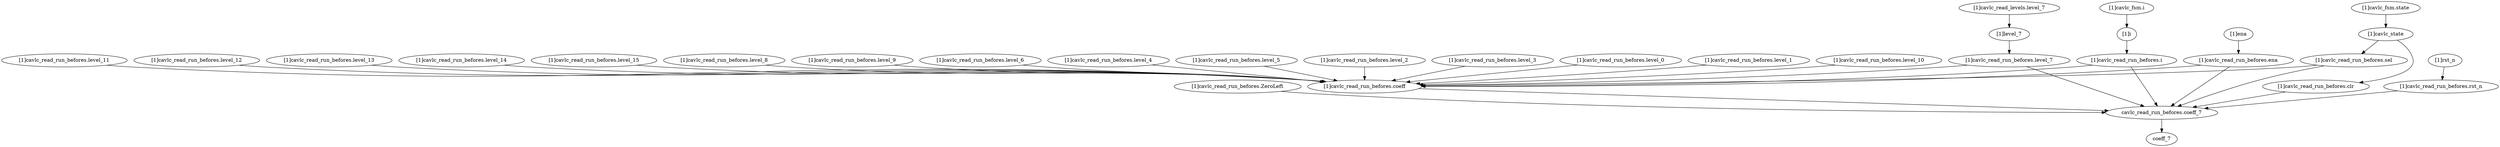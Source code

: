 strict digraph "" {
	"[1]cavlc_read_run_befores.ZeroLeft"	 [complexity=5,
		importance=0.0421054202053,
		rank=0.00842108404106];
	"cavlc_read_run_befores.coeff_7"	 [complexity=0,
		importance=0.0105070684764,
		rank=0.0];
	"[1]cavlc_read_run_befores.ZeroLeft" -> "cavlc_read_run_befores.coeff_7";
	coeff_7	 [complexity=0,
		importance=0.00530597397517,
		rank=0.0];
	"cavlc_read_run_befores.coeff_7" -> coeff_7;
	"[1]cavlc_read_run_befores.level_9"	 [complexity=4,
		importance=0.0387928761548,
		rank=0.00969821903871];
	"[1]cavlc_read_run_befores.coeff"	 [complexity=2,
		importance=0.0338502649942,
		rank=0.0169251324971];
	"[1]cavlc_read_run_befores.level_9" -> "[1]cavlc_read_run_befores.coeff";
	"[1]cavlc_read_run_befores.level_6"	 [complexity=4,
		importance=0.0387928761548,
		rank=0.00969821903871];
	"[1]cavlc_read_run_befores.level_6" -> "[1]cavlc_read_run_befores.coeff";
	"[1]cavlc_read_run_befores.level_7"	 [complexity=4,
		importance=0.0387900214867,
		rank=0.00969750537166];
	"[1]cavlc_read_run_befores.level_7" -> "cavlc_read_run_befores.coeff_7";
	"[1]cavlc_read_run_befores.level_7" -> "[1]cavlc_read_run_befores.coeff";
	"[1]cavlc_read_run_befores.level_4"	 [complexity=4,
		importance=0.0387900214867,
		rank=0.00969750537166];
	"[1]cavlc_read_run_befores.level_4" -> "[1]cavlc_read_run_befores.coeff";
	"[1]cavlc_read_run_befores.level_5"	 [complexity=4,
		importance=0.0387928761548,
		rank=0.00969821903871];
	"[1]cavlc_read_run_befores.level_5" -> "[1]cavlc_read_run_befores.coeff";
	"[1]cavlc_read_run_befores.level_2"	 [complexity=4,
		importance=0.0387928761548,
		rank=0.00969821903871];
	"[1]cavlc_read_run_befores.level_2" -> "[1]cavlc_read_run_befores.coeff";
	"[1]cavlc_read_run_befores.level_3"	 [complexity=4,
		importance=0.0387928761548,
		rank=0.00969821903871];
	"[1]cavlc_read_run_befores.level_3" -> "[1]cavlc_read_run_befores.coeff";
	"[1]cavlc_read_run_befores.level_0"	 [complexity=4,
		importance=0.0387726049186,
		rank=0.00969315122964];
	"[1]cavlc_read_run_befores.level_0" -> "[1]cavlc_read_run_befores.coeff";
	"[1]cavlc_read_run_befores.level_1"	 [complexity=4,
		importance=0.0387726049186,
		rank=0.00969315122964];
	"[1]cavlc_read_run_befores.level_1" -> "[1]cavlc_read_run_befores.coeff";
	"[1]cavlc_read_run_befores.level_10"	 [complexity=4,
		importance=0.0387900214867,
		rank=0.00969750537166];
	"[1]cavlc_read_run_befores.level_10" -> "[1]cavlc_read_run_befores.coeff";
	"[1]cavlc_read_run_befores.level_11"	 [complexity=4,
		importance=0.0387900214867,
		rank=0.00969750537166];
	"[1]cavlc_read_run_befores.level_11" -> "[1]cavlc_read_run_befores.coeff";
	"[1]cavlc_read_run_befores.level_12"	 [complexity=4,
		importance=0.0387928761548,
		rank=0.00969821903871];
	"[1]cavlc_read_run_befores.level_12" -> "[1]cavlc_read_run_befores.coeff";
	"[1]cavlc_read_run_befores.level_13"	 [complexity=4,
		importance=0.0387928761548,
		rank=0.00969821903871];
	"[1]cavlc_read_run_befores.level_13" -> "[1]cavlc_read_run_befores.coeff";
	"[1]cavlc_read_run_befores.level_14"	 [complexity=4,
		importance=0.0387553812709,
		rank=0.00968884531773];
	"[1]cavlc_read_run_befores.level_14" -> "[1]cavlc_read_run_befores.coeff";
	"[1]cavlc_read_run_befores.level_15"	 [complexity=4,
		importance=0.0387207410552,
		rank=0.00968018526381];
	"[1]cavlc_read_run_befores.level_15" -> "[1]cavlc_read_run_befores.coeff";
	"[1]cavlc_state"	 [complexity=4,
		importance=0.581421580689,
		rank=0.145355395172];
	"[1]cavlc_read_run_befores.sel"	 [complexity=4,
		importance=0.578315387638,
		rank=0.144578846909];
	"[1]cavlc_state" -> "[1]cavlc_read_run_befores.sel";
	"[1]cavlc_read_run_befores.clr"	 [complexity=2,
		importance=0.0343820881656,
		rank=0.0171910440828];
	"[1]cavlc_state" -> "[1]cavlc_read_run_befores.clr";
	"[1]cavlc_read_run_befores.sel" -> "cavlc_read_run_befores.coeff_7";
	"[1]cavlc_read_run_befores.sel" -> "[1]cavlc_read_run_befores.coeff";
	"[1]cavlc_read_run_befores.i"	 [complexity=3,
		importance=0.545087175784,
		rank=0.181695725261];
	"[1]cavlc_read_run_befores.i" -> "cavlc_read_run_befores.coeff_7";
	"[1]cavlc_read_run_befores.i" -> "[1]cavlc_read_run_befores.coeff";
	"[1]cavlc_read_run_befores.ena"	 [complexity=4,
		importance=0.578430641008,
		rank=0.144607660252];
	"[1]cavlc_read_run_befores.ena" -> "cavlc_read_run_befores.coeff_7";
	"[1]cavlc_read_run_befores.ena" -> "[1]cavlc_read_run_befores.coeff";
	"[1]ena"	 [complexity=4,
		importance=0.581136215539,
		rank=0.145284053885];
	"[1]ena" -> "[1]cavlc_read_run_befores.ena";
	"[1]rst_n"	 [complexity=1,
		importance=0.0477776249375,
		rank=0.0477776249375];
	"[1]cavlc_read_run_befores.rst_n"	 [complexity=1,
		importance=0.0450720504069,
		rank=0.0450720504069];
	"[1]rst_n" -> "[1]cavlc_read_run_befores.rst_n";
	"[1]cavlc_read_run_befores.rst_n" -> "cavlc_read_run_befores.coeff_7";
	"[1]level_7"	 [complexity=4,
		importance=0.0432580595372,
		rank=0.0108145148843];
	"[1]level_7" -> "[1]cavlc_read_run_befores.level_7";
	"[1]cavlc_read_run_befores.level_8"	 [complexity=4,
		importance=0.0387928761548,
		rank=0.00969821903871];
	"[1]cavlc_read_run_befores.level_8" -> "[1]cavlc_read_run_befores.coeff";
	"[1]cavlc_read_run_befores.clr" -> "cavlc_read_run_befores.coeff_7";
	"[1]cavlc_fsm.state"	 [complexity=4,
		importance=0.603857787203,
		rank=0.150964446801];
	"[1]cavlc_fsm.state" -> "[1]cavlc_state";
	"[1]i"	 [complexity=3,
		importance=0.548196751152,
		rank=0.182732250384];
	"[1]i" -> "[1]cavlc_read_run_befores.i";
	"[1]cavlc_read_run_befores.coeff" -> "cavlc_read_run_befores.coeff_7";
	"[1]cavlc_read_levels.level_7"	 [complexity=4,
		importance=0.0467829384661,
		rank=0.0116957346165];
	"[1]cavlc_read_levels.level_7" -> "[1]level_7";
	"[1]cavlc_fsm.i"	 [complexity=3,
		importance=0.561933828364,
		rank=0.187311276121];
	"[1]cavlc_fsm.i" -> "[1]i";
}
